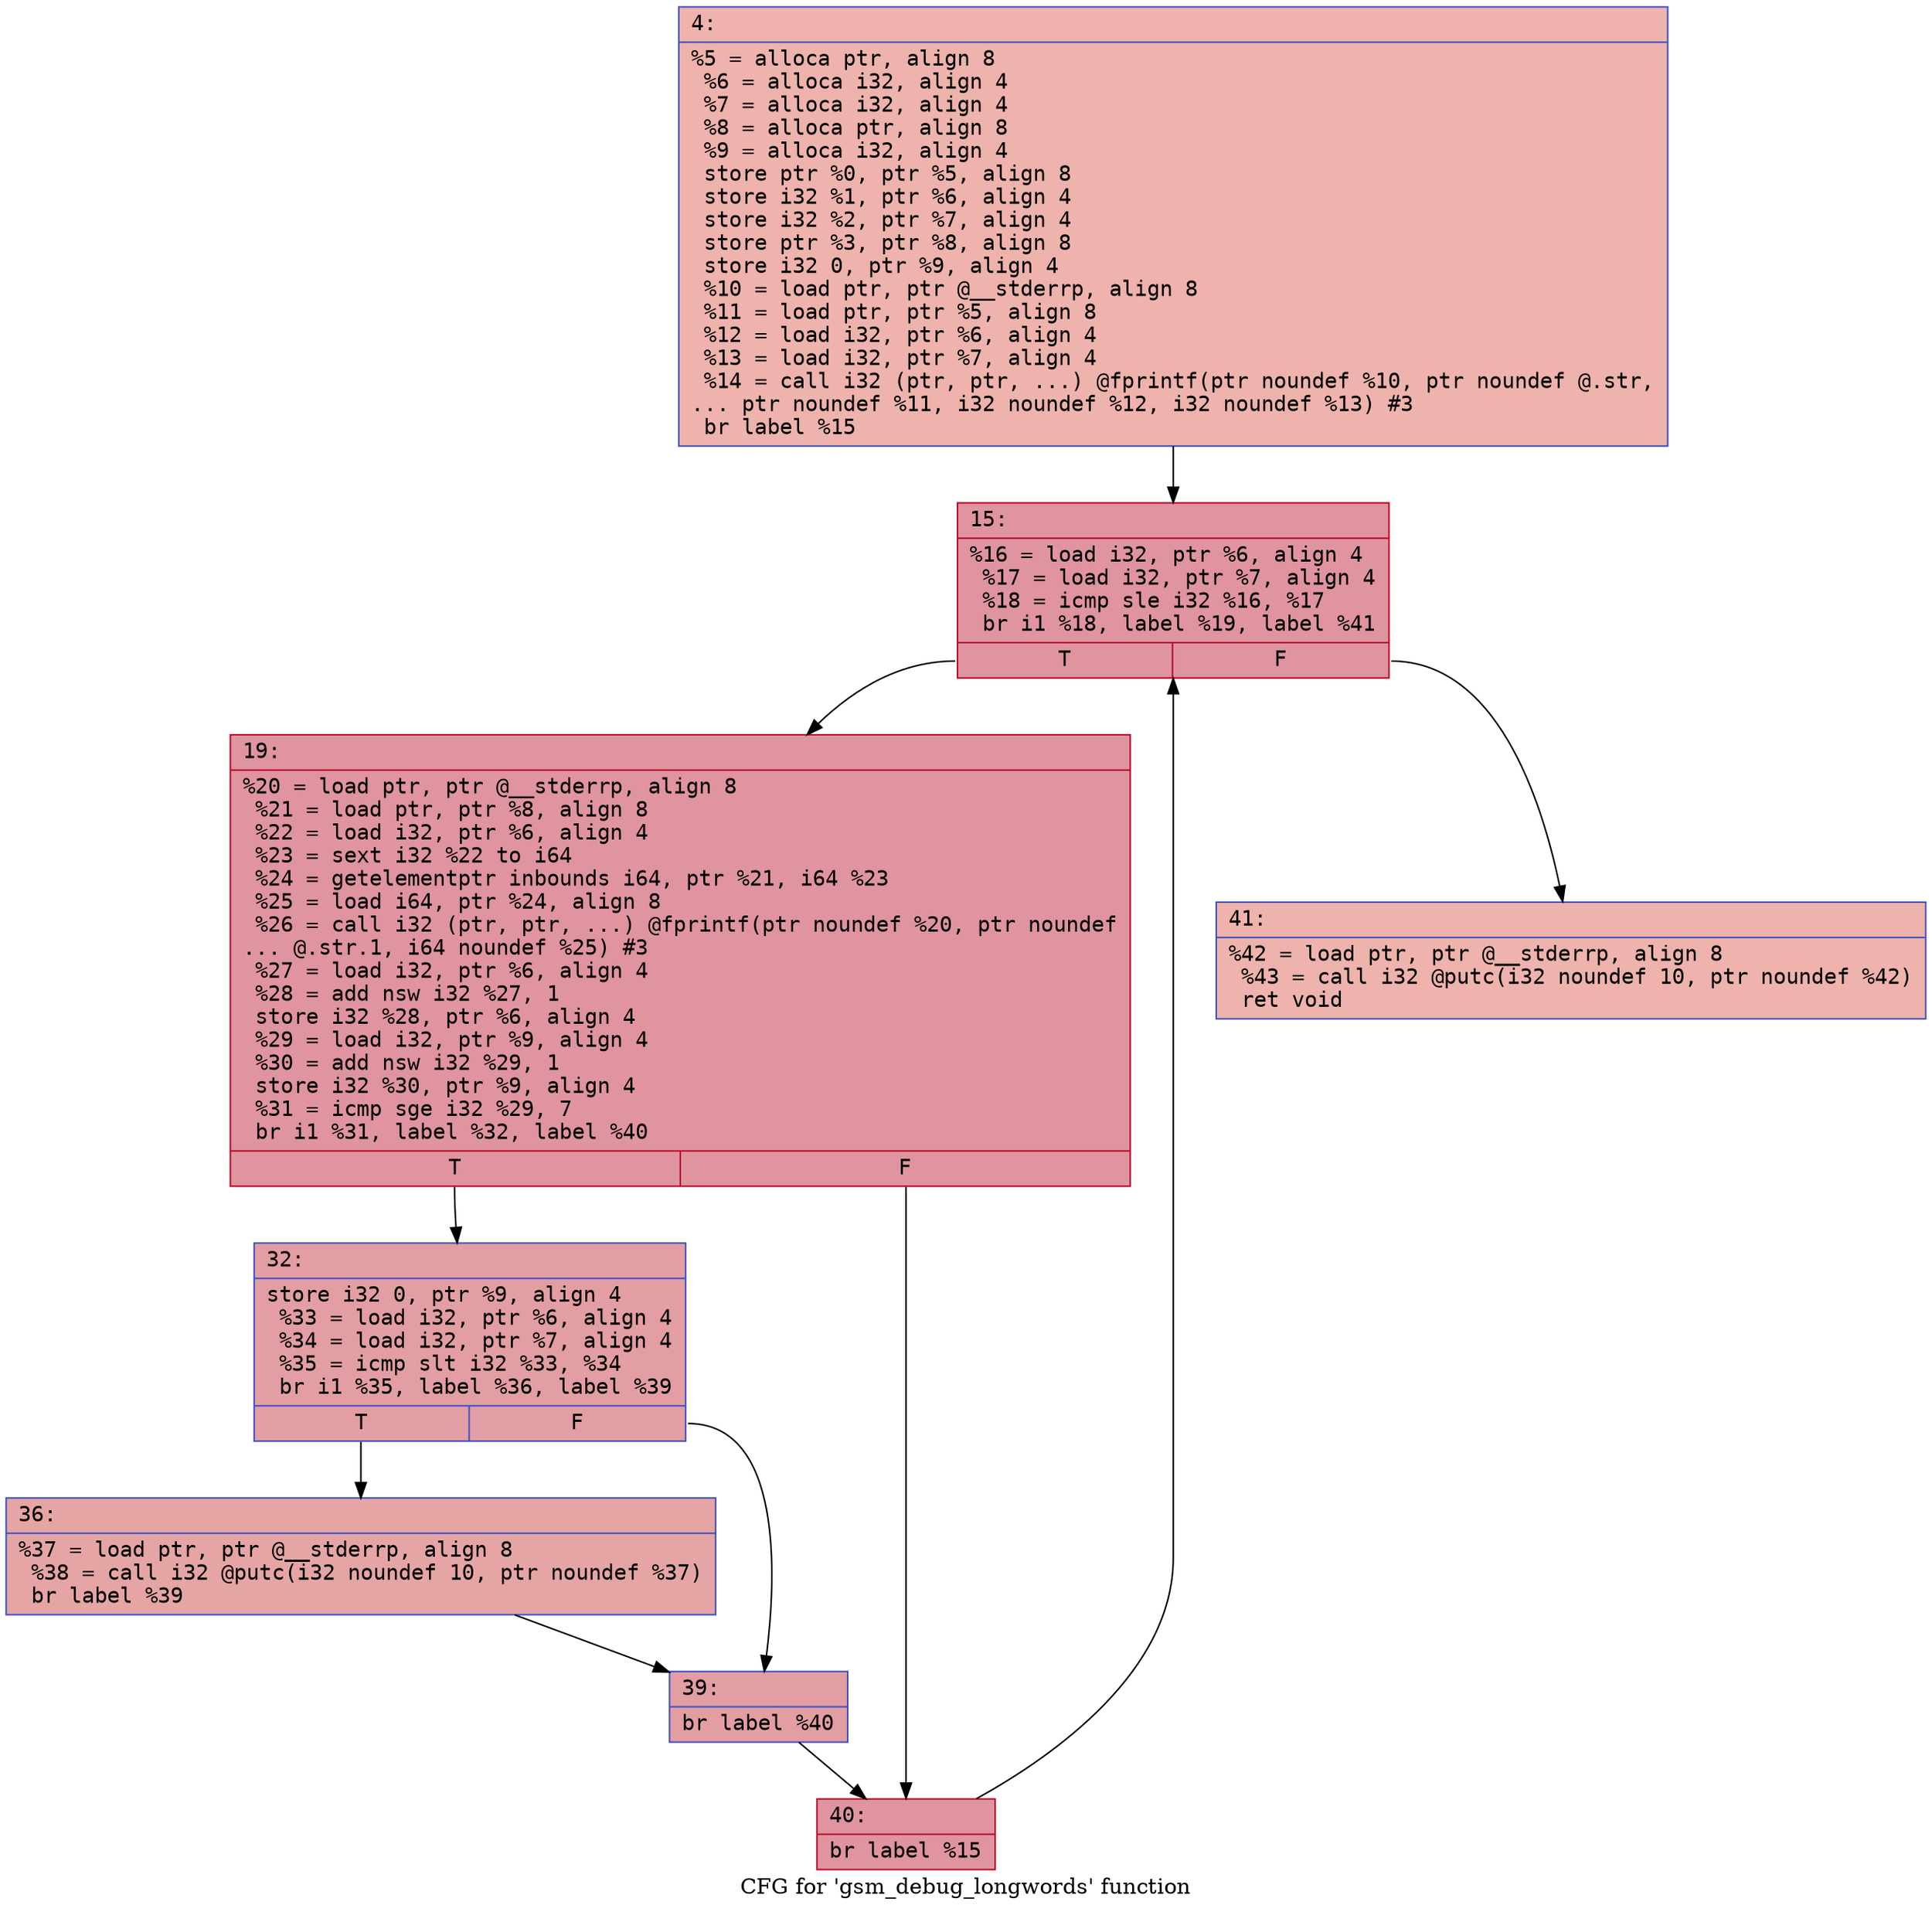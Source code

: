 digraph "CFG for 'gsm_debug_longwords' function" {
	label="CFG for 'gsm_debug_longwords' function";

	Node0x6000029fe1c0 [shape=record,color="#3d50c3ff", style=filled, fillcolor="#d6524470" fontname="Courier",label="{4:\l|  %5 = alloca ptr, align 8\l  %6 = alloca i32, align 4\l  %7 = alloca i32, align 4\l  %8 = alloca ptr, align 8\l  %9 = alloca i32, align 4\l  store ptr %0, ptr %5, align 8\l  store i32 %1, ptr %6, align 4\l  store i32 %2, ptr %7, align 4\l  store ptr %3, ptr %8, align 8\l  store i32 0, ptr %9, align 4\l  %10 = load ptr, ptr @__stderrp, align 8\l  %11 = load ptr, ptr %5, align 8\l  %12 = load i32, ptr %6, align 4\l  %13 = load i32, ptr %7, align 4\l  %14 = call i32 (ptr, ptr, ...) @fprintf(ptr noundef %10, ptr noundef @.str,\l... ptr noundef %11, i32 noundef %12, i32 noundef %13) #3\l  br label %15\l}"];
	Node0x6000029fe1c0 -> Node0x6000029fe210[tooltip="4 -> 15\nProbability 100.00%" ];
	Node0x6000029fe210 [shape=record,color="#b70d28ff", style=filled, fillcolor="#b70d2870" fontname="Courier",label="{15:\l|  %16 = load i32, ptr %6, align 4\l  %17 = load i32, ptr %7, align 4\l  %18 = icmp sle i32 %16, %17\l  br i1 %18, label %19, label %41\l|{<s0>T|<s1>F}}"];
	Node0x6000029fe210:s0 -> Node0x6000029fe260[tooltip="15 -> 19\nProbability 96.88%" ];
	Node0x6000029fe210:s1 -> Node0x6000029fe3f0[tooltip="15 -> 41\nProbability 3.12%" ];
	Node0x6000029fe260 [shape=record,color="#b70d28ff", style=filled, fillcolor="#b70d2870" fontname="Courier",label="{19:\l|  %20 = load ptr, ptr @__stderrp, align 8\l  %21 = load ptr, ptr %8, align 8\l  %22 = load i32, ptr %6, align 4\l  %23 = sext i32 %22 to i64\l  %24 = getelementptr inbounds i64, ptr %21, i64 %23\l  %25 = load i64, ptr %24, align 8\l  %26 = call i32 (ptr, ptr, ...) @fprintf(ptr noundef %20, ptr noundef\l... @.str.1, i64 noundef %25) #3\l  %27 = load i32, ptr %6, align 4\l  %28 = add nsw i32 %27, 1\l  store i32 %28, ptr %6, align 4\l  %29 = load i32, ptr %9, align 4\l  %30 = add nsw i32 %29, 1\l  store i32 %30, ptr %9, align 4\l  %31 = icmp sge i32 %29, 7\l  br i1 %31, label %32, label %40\l|{<s0>T|<s1>F}}"];
	Node0x6000029fe260:s0 -> Node0x6000029fe2b0[tooltip="19 -> 32\nProbability 50.00%" ];
	Node0x6000029fe260:s1 -> Node0x6000029fe3a0[tooltip="19 -> 40\nProbability 50.00%" ];
	Node0x6000029fe2b0 [shape=record,color="#3d50c3ff", style=filled, fillcolor="#be242e70" fontname="Courier",label="{32:\l|  store i32 0, ptr %9, align 4\l  %33 = load i32, ptr %6, align 4\l  %34 = load i32, ptr %7, align 4\l  %35 = icmp slt i32 %33, %34\l  br i1 %35, label %36, label %39\l|{<s0>T|<s1>F}}"];
	Node0x6000029fe2b0:s0 -> Node0x6000029fe300[tooltip="32 -> 36\nProbability 50.00%" ];
	Node0x6000029fe2b0:s1 -> Node0x6000029fe350[tooltip="32 -> 39\nProbability 50.00%" ];
	Node0x6000029fe300 [shape=record,color="#3d50c3ff", style=filled, fillcolor="#c5333470" fontname="Courier",label="{36:\l|  %37 = load ptr, ptr @__stderrp, align 8\l  %38 = call i32 @putc(i32 noundef 10, ptr noundef %37)\l  br label %39\l}"];
	Node0x6000029fe300 -> Node0x6000029fe350[tooltip="36 -> 39\nProbability 100.00%" ];
	Node0x6000029fe350 [shape=record,color="#3d50c3ff", style=filled, fillcolor="#be242e70" fontname="Courier",label="{39:\l|  br label %40\l}"];
	Node0x6000029fe350 -> Node0x6000029fe3a0[tooltip="39 -> 40\nProbability 100.00%" ];
	Node0x6000029fe3a0 [shape=record,color="#b70d28ff", style=filled, fillcolor="#b70d2870" fontname="Courier",label="{40:\l|  br label %15\l}"];
	Node0x6000029fe3a0 -> Node0x6000029fe210[tooltip="40 -> 15\nProbability 100.00%" ];
	Node0x6000029fe3f0 [shape=record,color="#3d50c3ff", style=filled, fillcolor="#d6524470" fontname="Courier",label="{41:\l|  %42 = load ptr, ptr @__stderrp, align 8\l  %43 = call i32 @putc(i32 noundef 10, ptr noundef %42)\l  ret void\l}"];
}
